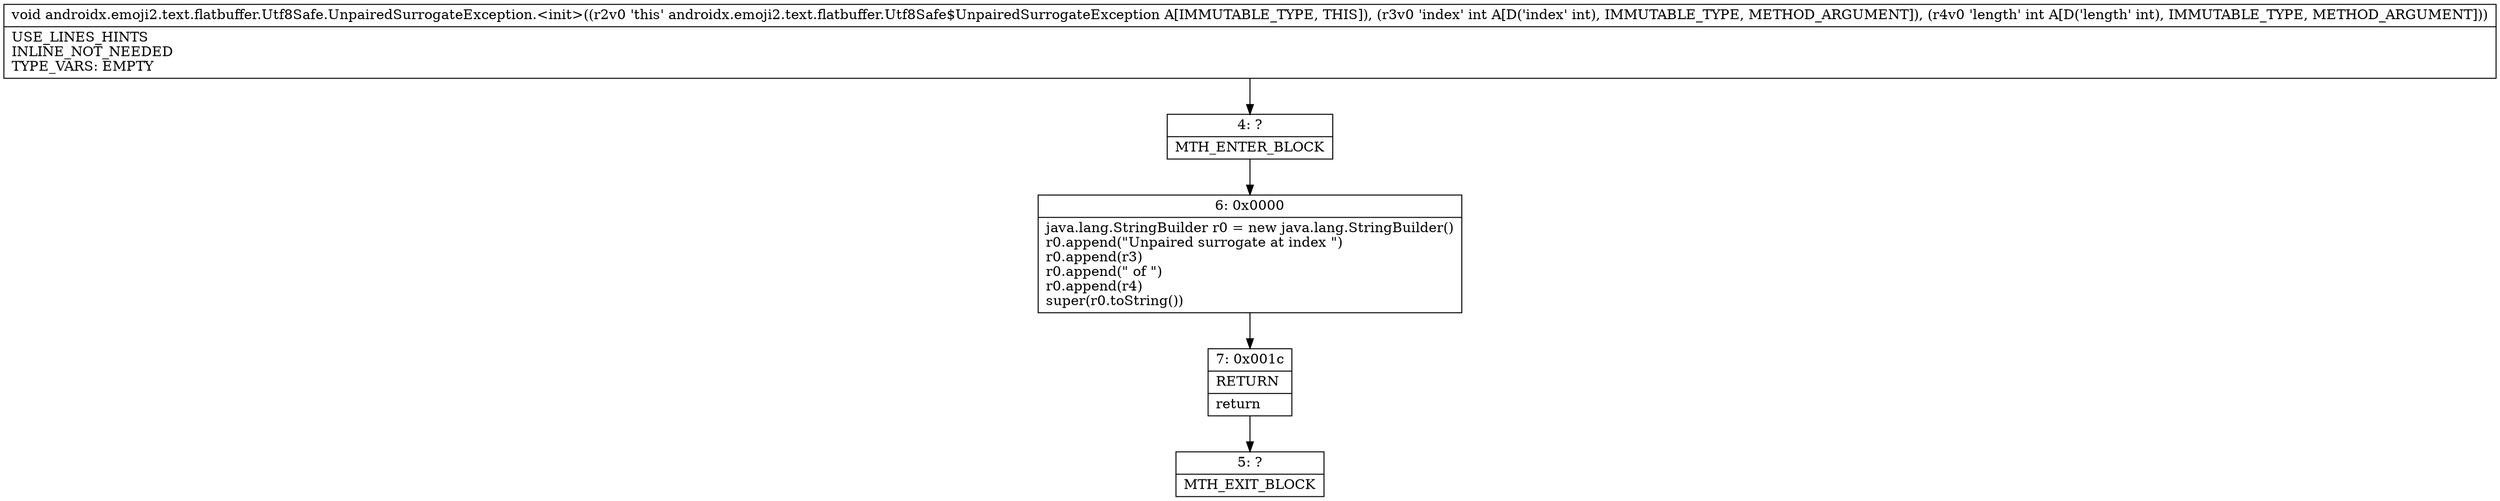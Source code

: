digraph "CFG forandroidx.emoji2.text.flatbuffer.Utf8Safe.UnpairedSurrogateException.\<init\>(II)V" {
Node_4 [shape=record,label="{4\:\ ?|MTH_ENTER_BLOCK\l}"];
Node_6 [shape=record,label="{6\:\ 0x0000|java.lang.StringBuilder r0 = new java.lang.StringBuilder()\lr0.append(\"Unpaired surrogate at index \")\lr0.append(r3)\lr0.append(\" of \")\lr0.append(r4)\lsuper(r0.toString())\l}"];
Node_7 [shape=record,label="{7\:\ 0x001c|RETURN\l|return\l}"];
Node_5 [shape=record,label="{5\:\ ?|MTH_EXIT_BLOCK\l}"];
MethodNode[shape=record,label="{void androidx.emoji2.text.flatbuffer.Utf8Safe.UnpairedSurrogateException.\<init\>((r2v0 'this' androidx.emoji2.text.flatbuffer.Utf8Safe$UnpairedSurrogateException A[IMMUTABLE_TYPE, THIS]), (r3v0 'index' int A[D('index' int), IMMUTABLE_TYPE, METHOD_ARGUMENT]), (r4v0 'length' int A[D('length' int), IMMUTABLE_TYPE, METHOD_ARGUMENT]))  | USE_LINES_HINTS\lINLINE_NOT_NEEDED\lTYPE_VARS: EMPTY\l}"];
MethodNode -> Node_4;Node_4 -> Node_6;
Node_6 -> Node_7;
Node_7 -> Node_5;
}

